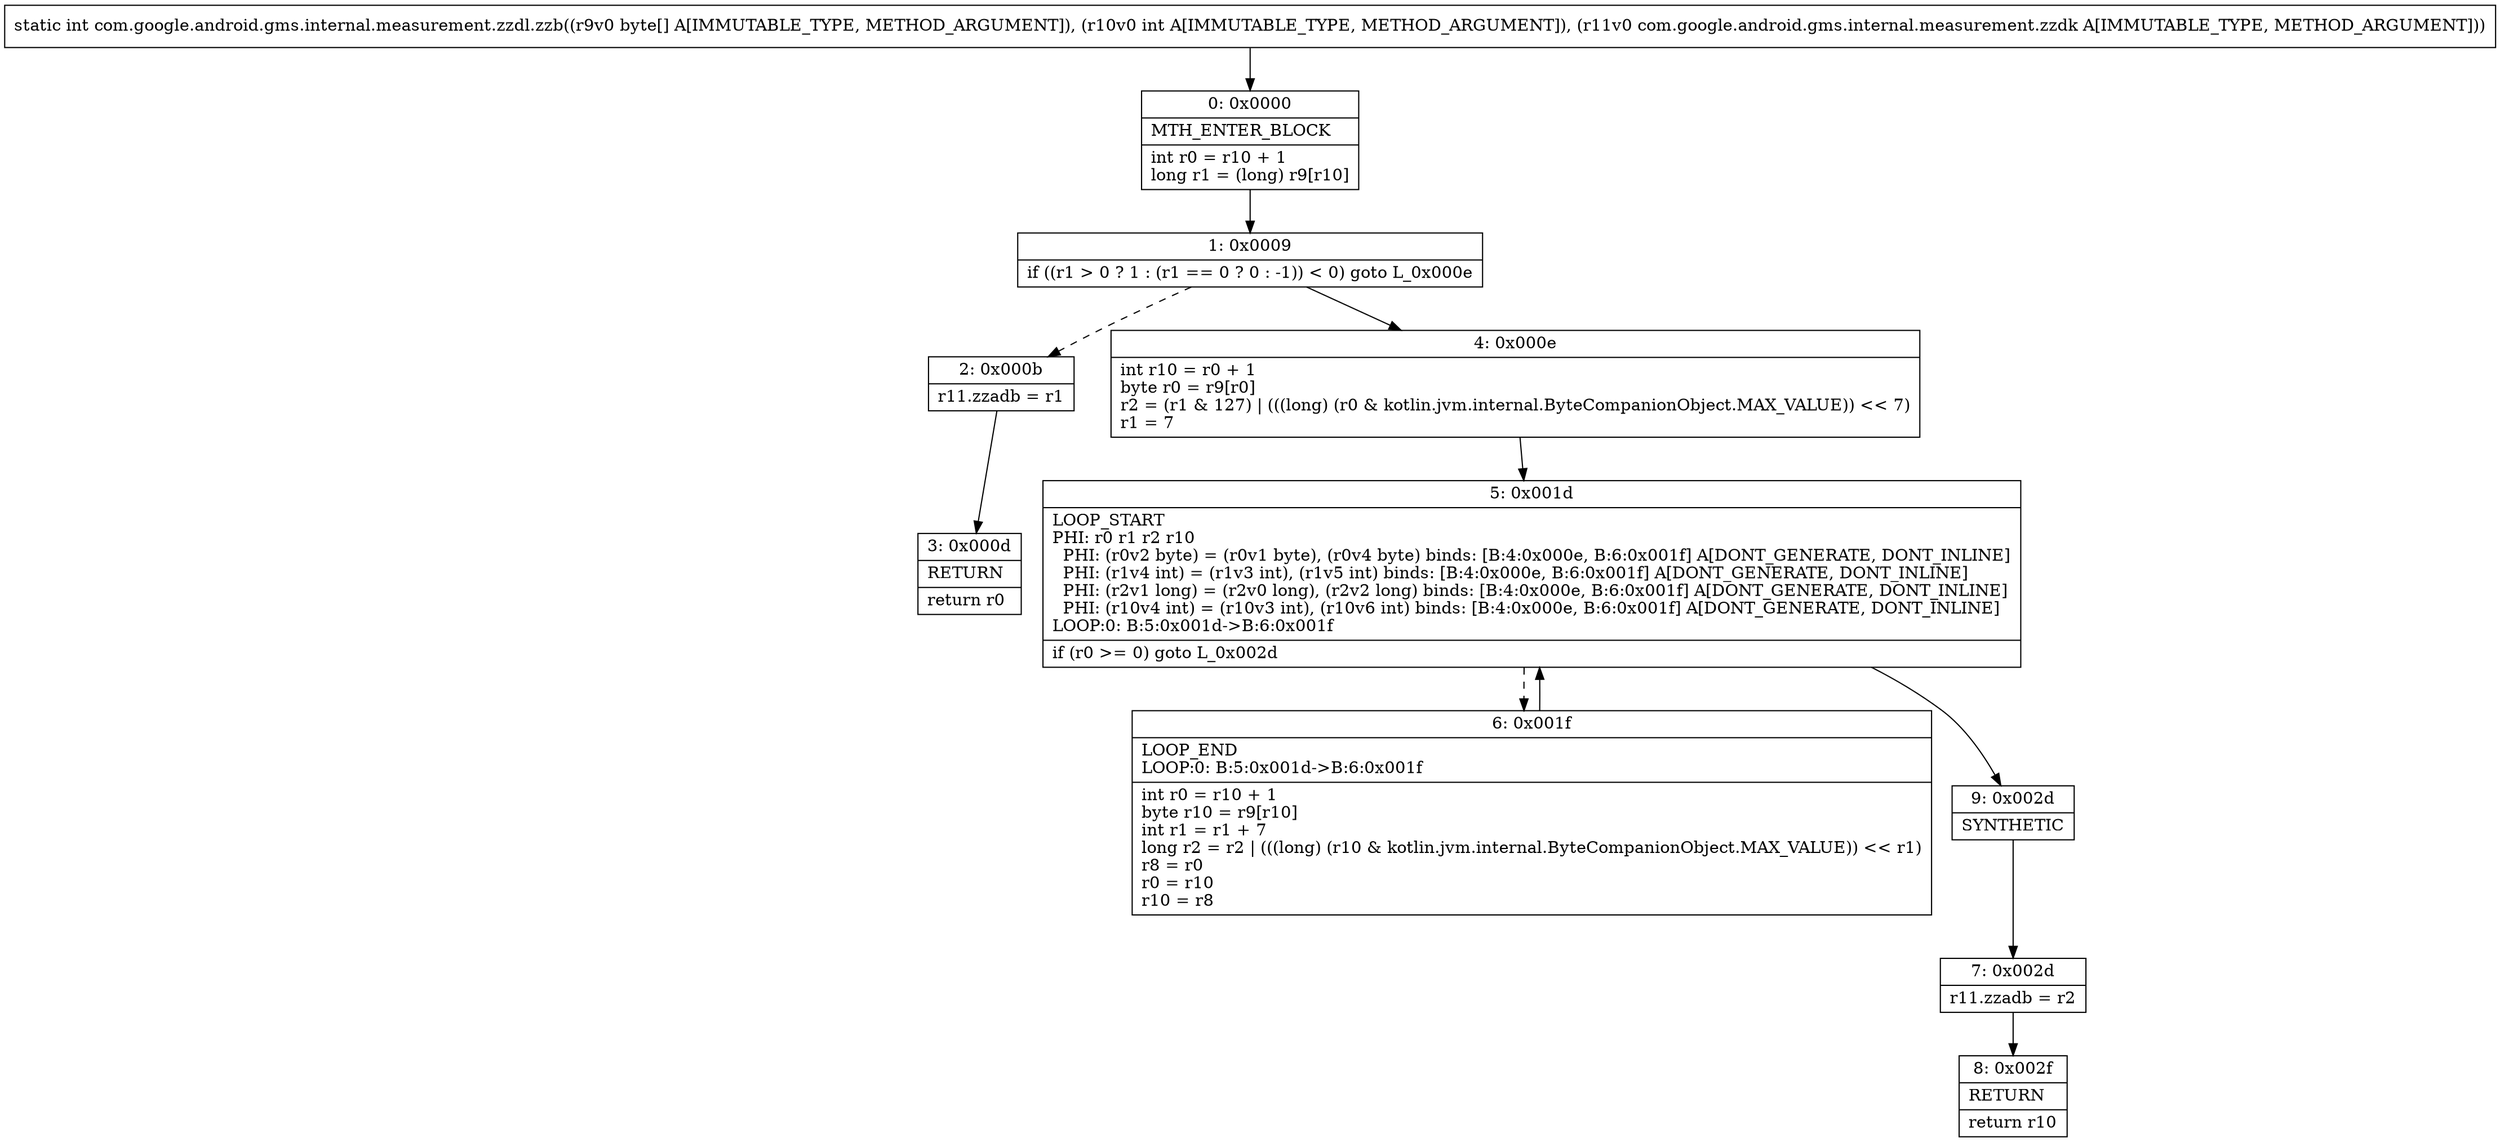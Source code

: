 digraph "CFG forcom.google.android.gms.internal.measurement.zzdl.zzb([BILcom\/google\/android\/gms\/internal\/measurement\/zzdk;)I" {
Node_0 [shape=record,label="{0\:\ 0x0000|MTH_ENTER_BLOCK\l|int r0 = r10 + 1\llong r1 = (long) r9[r10]\l}"];
Node_1 [shape=record,label="{1\:\ 0x0009|if ((r1 \> 0 ? 1 : (r1 == 0 ? 0 : \-1)) \< 0) goto L_0x000e\l}"];
Node_2 [shape=record,label="{2\:\ 0x000b|r11.zzadb = r1\l}"];
Node_3 [shape=record,label="{3\:\ 0x000d|RETURN\l|return r0\l}"];
Node_4 [shape=record,label="{4\:\ 0x000e|int r10 = r0 + 1\lbyte r0 = r9[r0]\lr2 = (r1 & 127) \| (((long) (r0 & kotlin.jvm.internal.ByteCompanionObject.MAX_VALUE)) \<\< 7)\lr1 = 7\l}"];
Node_5 [shape=record,label="{5\:\ 0x001d|LOOP_START\lPHI: r0 r1 r2 r10 \l  PHI: (r0v2 byte) = (r0v1 byte), (r0v4 byte) binds: [B:4:0x000e, B:6:0x001f] A[DONT_GENERATE, DONT_INLINE]\l  PHI: (r1v4 int) = (r1v3 int), (r1v5 int) binds: [B:4:0x000e, B:6:0x001f] A[DONT_GENERATE, DONT_INLINE]\l  PHI: (r2v1 long) = (r2v0 long), (r2v2 long) binds: [B:4:0x000e, B:6:0x001f] A[DONT_GENERATE, DONT_INLINE]\l  PHI: (r10v4 int) = (r10v3 int), (r10v6 int) binds: [B:4:0x000e, B:6:0x001f] A[DONT_GENERATE, DONT_INLINE]\lLOOP:0: B:5:0x001d\-\>B:6:0x001f\l|if (r0 \>= 0) goto L_0x002d\l}"];
Node_6 [shape=record,label="{6\:\ 0x001f|LOOP_END\lLOOP:0: B:5:0x001d\-\>B:6:0x001f\l|int r0 = r10 + 1\lbyte r10 = r9[r10]\lint r1 = r1 + 7\llong r2 = r2 \| (((long) (r10 & kotlin.jvm.internal.ByteCompanionObject.MAX_VALUE)) \<\< r1)\lr8 = r0\lr0 = r10\lr10 = r8\l}"];
Node_7 [shape=record,label="{7\:\ 0x002d|r11.zzadb = r2\l}"];
Node_8 [shape=record,label="{8\:\ 0x002f|RETURN\l|return r10\l}"];
Node_9 [shape=record,label="{9\:\ 0x002d|SYNTHETIC\l}"];
MethodNode[shape=record,label="{static int com.google.android.gms.internal.measurement.zzdl.zzb((r9v0 byte[] A[IMMUTABLE_TYPE, METHOD_ARGUMENT]), (r10v0 int A[IMMUTABLE_TYPE, METHOD_ARGUMENT]), (r11v0 com.google.android.gms.internal.measurement.zzdk A[IMMUTABLE_TYPE, METHOD_ARGUMENT])) }"];
MethodNode -> Node_0;
Node_0 -> Node_1;
Node_1 -> Node_2[style=dashed];
Node_1 -> Node_4;
Node_2 -> Node_3;
Node_4 -> Node_5;
Node_5 -> Node_6[style=dashed];
Node_5 -> Node_9;
Node_6 -> Node_5;
Node_7 -> Node_8;
Node_9 -> Node_7;
}

